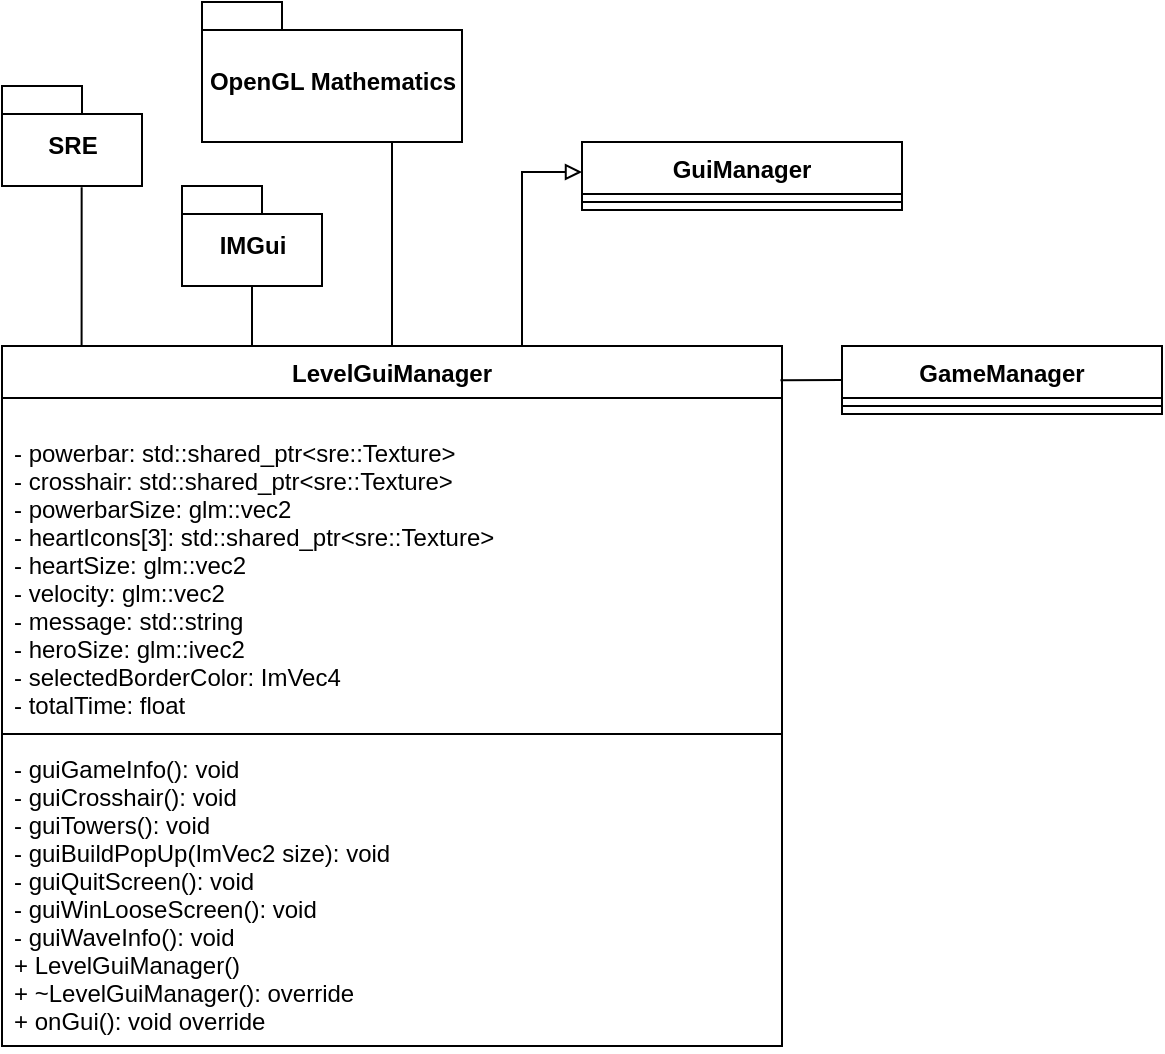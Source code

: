<mxfile version="14.1.8" type="device"><diagram id="LdJtqdYCuLMg4P-zC4hA" name="Page-1"><mxGraphModel dx="1673" dy="967" grid="1" gridSize="10" guides="1" tooltips="1" connect="1" arrows="1" fold="1" page="1" pageScale="1" pageWidth="827" pageHeight="1169" math="0" shadow="0"><root><mxCell id="0"/><mxCell id="1" parent="0"/><mxCell id="jGRXWVBiGcd0BGl9HhJV-1" style="edgeStyle=orthogonalEdgeStyle;rounded=0;orthogonalLoop=1;jettySize=auto;html=1;entryX=0.569;entryY=1.012;entryDx=0;entryDy=0;entryPerimeter=0;endArrow=none;endFill=0;exitX=0;exitY=0;exitDx=0;exitDy=0;" parent="1" source="jGRXWVBiGcd0BGl9HhJV-7" target="jGRXWVBiGcd0BGl9HhJV-6" edge="1"><mxGeometry relative="1" as="geometry"><mxPoint x="230" y="280" as="sourcePoint"/><Array as="points"><mxPoint x="240" y="330"/></Array></mxGeometry></mxCell><mxCell id="jGRXWVBiGcd0BGl9HhJV-6" value="SRE" style="shape=folder;fontStyle=1;spacingTop=10;tabWidth=40;tabHeight=14;tabPosition=left;html=1;" parent="1" vertex="1"><mxGeometry x="200" y="200" width="70" height="50" as="geometry"/></mxCell><mxCell id="jGRXWVBiGcd0BGl9HhJV-11" style="edgeStyle=orthogonalEdgeStyle;rounded=0;orthogonalLoop=1;jettySize=auto;html=1;exitX=0.75;exitY=0;exitDx=0;exitDy=0;endArrow=block;endFill=0;entryX=0;entryY=0.5;entryDx=0;entryDy=0;" parent="1" source="jGRXWVBiGcd0BGl9HhJV-7" edge="1"><mxGeometry relative="1" as="geometry"><mxPoint x="490" y="243" as="targetPoint"/><Array as="points"><mxPoint x="460" y="330"/><mxPoint x="460" y="243"/></Array></mxGeometry></mxCell><mxCell id="jGRXWVBiGcd0BGl9HhJV-7" value="LevelGuiManager" style="swimlane;fontStyle=1;align=center;verticalAlign=top;childLayout=stackLayout;horizontal=1;startSize=26;horizontalStack=0;resizeParent=1;resizeParentMax=0;resizeLast=0;collapsible=1;marginBottom=0;" parent="1" vertex="1"><mxGeometry x="200" y="330" width="390" height="350" as="geometry"/></mxCell><mxCell id="jGRXWVBiGcd0BGl9HhJV-8" value="&#10;- powerbar: std::shared_ptr&lt;sre::Texture&gt; &#10;- crosshair: std::shared_ptr&lt;sre::Texture&gt; &#10;- powerbarSize: glm::vec2 &#10;- heartIcons[3]: std::shared_ptr&lt;sre::Texture&gt;&#10;- heartSize: glm::vec2 &#10;- velocity: glm::vec2 &#10;- message: std::string&#10;- heroSize: glm::ivec2&#10;- selectedBorderColor: ImVec4 &#10;- totalTime: float " style="text;strokeColor=none;fillColor=none;align=left;verticalAlign=top;spacingLeft=4;spacingRight=4;overflow=hidden;rotatable=0;points=[[0,0.5],[1,0.5]];portConstraint=eastwest;" parent="jGRXWVBiGcd0BGl9HhJV-7" vertex="1"><mxGeometry y="26" width="390" height="164" as="geometry"/></mxCell><mxCell id="jGRXWVBiGcd0BGl9HhJV-9" value="" style="line;strokeWidth=1;fillColor=none;align=left;verticalAlign=middle;spacingTop=-1;spacingLeft=3;spacingRight=3;rotatable=0;labelPosition=right;points=[];portConstraint=eastwest;" parent="jGRXWVBiGcd0BGl9HhJV-7" vertex="1"><mxGeometry y="190" width="390" height="8" as="geometry"/></mxCell><mxCell id="jGRXWVBiGcd0BGl9HhJV-10" value="- guiGameInfo(): void &#10;- guiCrosshair(): void &#10;- guiTowers(): void &#10;- guiBuildPopUp(ImVec2 size): void&#10;- guiQuitScreen(): void&#10;- guiWinLooseScreen(): void&#10;- guiWaveInfo(): void&#10;+ LevelGuiManager()&#10;+ ~LevelGuiManager(): override&#10;+ onGui(): void override" style="text;strokeColor=none;fillColor=none;align=left;verticalAlign=top;spacingLeft=4;spacingRight=4;overflow=hidden;rotatable=0;points=[[0,0.5],[1,0.5]];portConstraint=eastwest;" parent="jGRXWVBiGcd0BGl9HhJV-7" vertex="1"><mxGeometry y="198" width="390" height="152" as="geometry"/></mxCell><mxCell id="jGRXWVBiGcd0BGl9HhJV-12" value="GameManager" style="swimlane;fontStyle=1;align=center;verticalAlign=top;childLayout=stackLayout;horizontal=1;startSize=26;horizontalStack=0;resizeParent=1;resizeParentMax=0;resizeLast=0;collapsible=1;marginBottom=0;" parent="1" vertex="1"><mxGeometry x="620" y="330" width="160" height="34" as="geometry"/></mxCell><mxCell id="jGRXWVBiGcd0BGl9HhJV-14" value="" style="line;strokeWidth=1;fillColor=none;align=left;verticalAlign=middle;spacingTop=-1;spacingLeft=3;spacingRight=3;rotatable=0;labelPosition=right;points=[];portConstraint=eastwest;" parent="jGRXWVBiGcd0BGl9HhJV-12" vertex="1"><mxGeometry y="26" width="160" height="8" as="geometry"/></mxCell><mxCell id="jGRXWVBiGcd0BGl9HhJV-18" style="edgeStyle=orthogonalEdgeStyle;rounded=0;orthogonalLoop=1;jettySize=auto;html=1;exitX=0.75;exitY=1;exitDx=0;exitDy=0;exitPerimeter=0;entryX=0.25;entryY=0;entryDx=0;entryDy=0;endArrow=none;endFill=0;" parent="1" source="jGRXWVBiGcd0BGl9HhJV-16" target="jGRXWVBiGcd0BGl9HhJV-7" edge="1"><mxGeometry relative="1" as="geometry"><Array as="points"><mxPoint x="343" y="270"/><mxPoint x="325" y="270"/><mxPoint x="325" y="330"/></Array></mxGeometry></mxCell><mxCell id="jGRXWVBiGcd0BGl9HhJV-16" value="IMGui" style="shape=folder;fontStyle=1;spacingTop=10;tabWidth=40;tabHeight=14;tabPosition=left;html=1;" parent="1" vertex="1"><mxGeometry x="290" y="250" width="70" height="50" as="geometry"/></mxCell><mxCell id="jGRXWVBiGcd0BGl9HhJV-19" style="edgeStyle=orthogonalEdgeStyle;rounded=0;orthogonalLoop=1;jettySize=auto;html=1;exitX=0.75;exitY=1;exitDx=0;exitDy=0;exitPerimeter=0;entryX=0.5;entryY=0;entryDx=0;entryDy=0;endArrow=none;endFill=0;" parent="1" source="jGRXWVBiGcd0BGl9HhJV-17" target="jGRXWVBiGcd0BGl9HhJV-7" edge="1"><mxGeometry relative="1" as="geometry"><Array as="points"><mxPoint x="395" y="220"/></Array></mxGeometry></mxCell><mxCell id="jGRXWVBiGcd0BGl9HhJV-17" value="OpenGL Mathematics" style="shape=folder;fontStyle=1;spacingTop=10;tabWidth=40;tabHeight=14;tabPosition=left;html=1;" parent="1" vertex="1"><mxGeometry x="300" y="158" width="130" height="70" as="geometry"/></mxCell><mxCell id="h9x6sOTcsSULxPmN-c7K-2" value="GuiManager" style="swimlane;fontStyle=1;align=center;verticalAlign=top;childLayout=stackLayout;horizontal=1;startSize=26;horizontalStack=0;resizeParent=1;resizeParentMax=0;resizeLast=0;collapsible=1;marginBottom=0;" vertex="1" parent="1"><mxGeometry x="490" y="228" width="160" height="34" as="geometry"/></mxCell><mxCell id="h9x6sOTcsSULxPmN-c7K-3" value="" style="line;strokeWidth=1;fillColor=none;align=left;verticalAlign=middle;spacingTop=-1;spacingLeft=3;spacingRight=3;rotatable=0;labelPosition=right;points=[];portConstraint=eastwest;" vertex="1" parent="h9x6sOTcsSULxPmN-c7K-2"><mxGeometry y="26" width="160" height="8" as="geometry"/></mxCell><mxCell id="h9x6sOTcsSULxPmN-c7K-4" value="" style="endArrow=none;html=1;exitX=0.998;exitY=0.049;exitDx=0;exitDy=0;exitPerimeter=0;entryX=0;entryY=0.5;entryDx=0;entryDy=0;" edge="1" parent="1" source="jGRXWVBiGcd0BGl9HhJV-7" target="jGRXWVBiGcd0BGl9HhJV-12"><mxGeometry width="50" height="50" relative="1" as="geometry"><mxPoint x="700" y="410" as="sourcePoint"/><mxPoint x="750" y="360" as="targetPoint"/></mxGeometry></mxCell></root></mxGraphModel></diagram></mxfile>